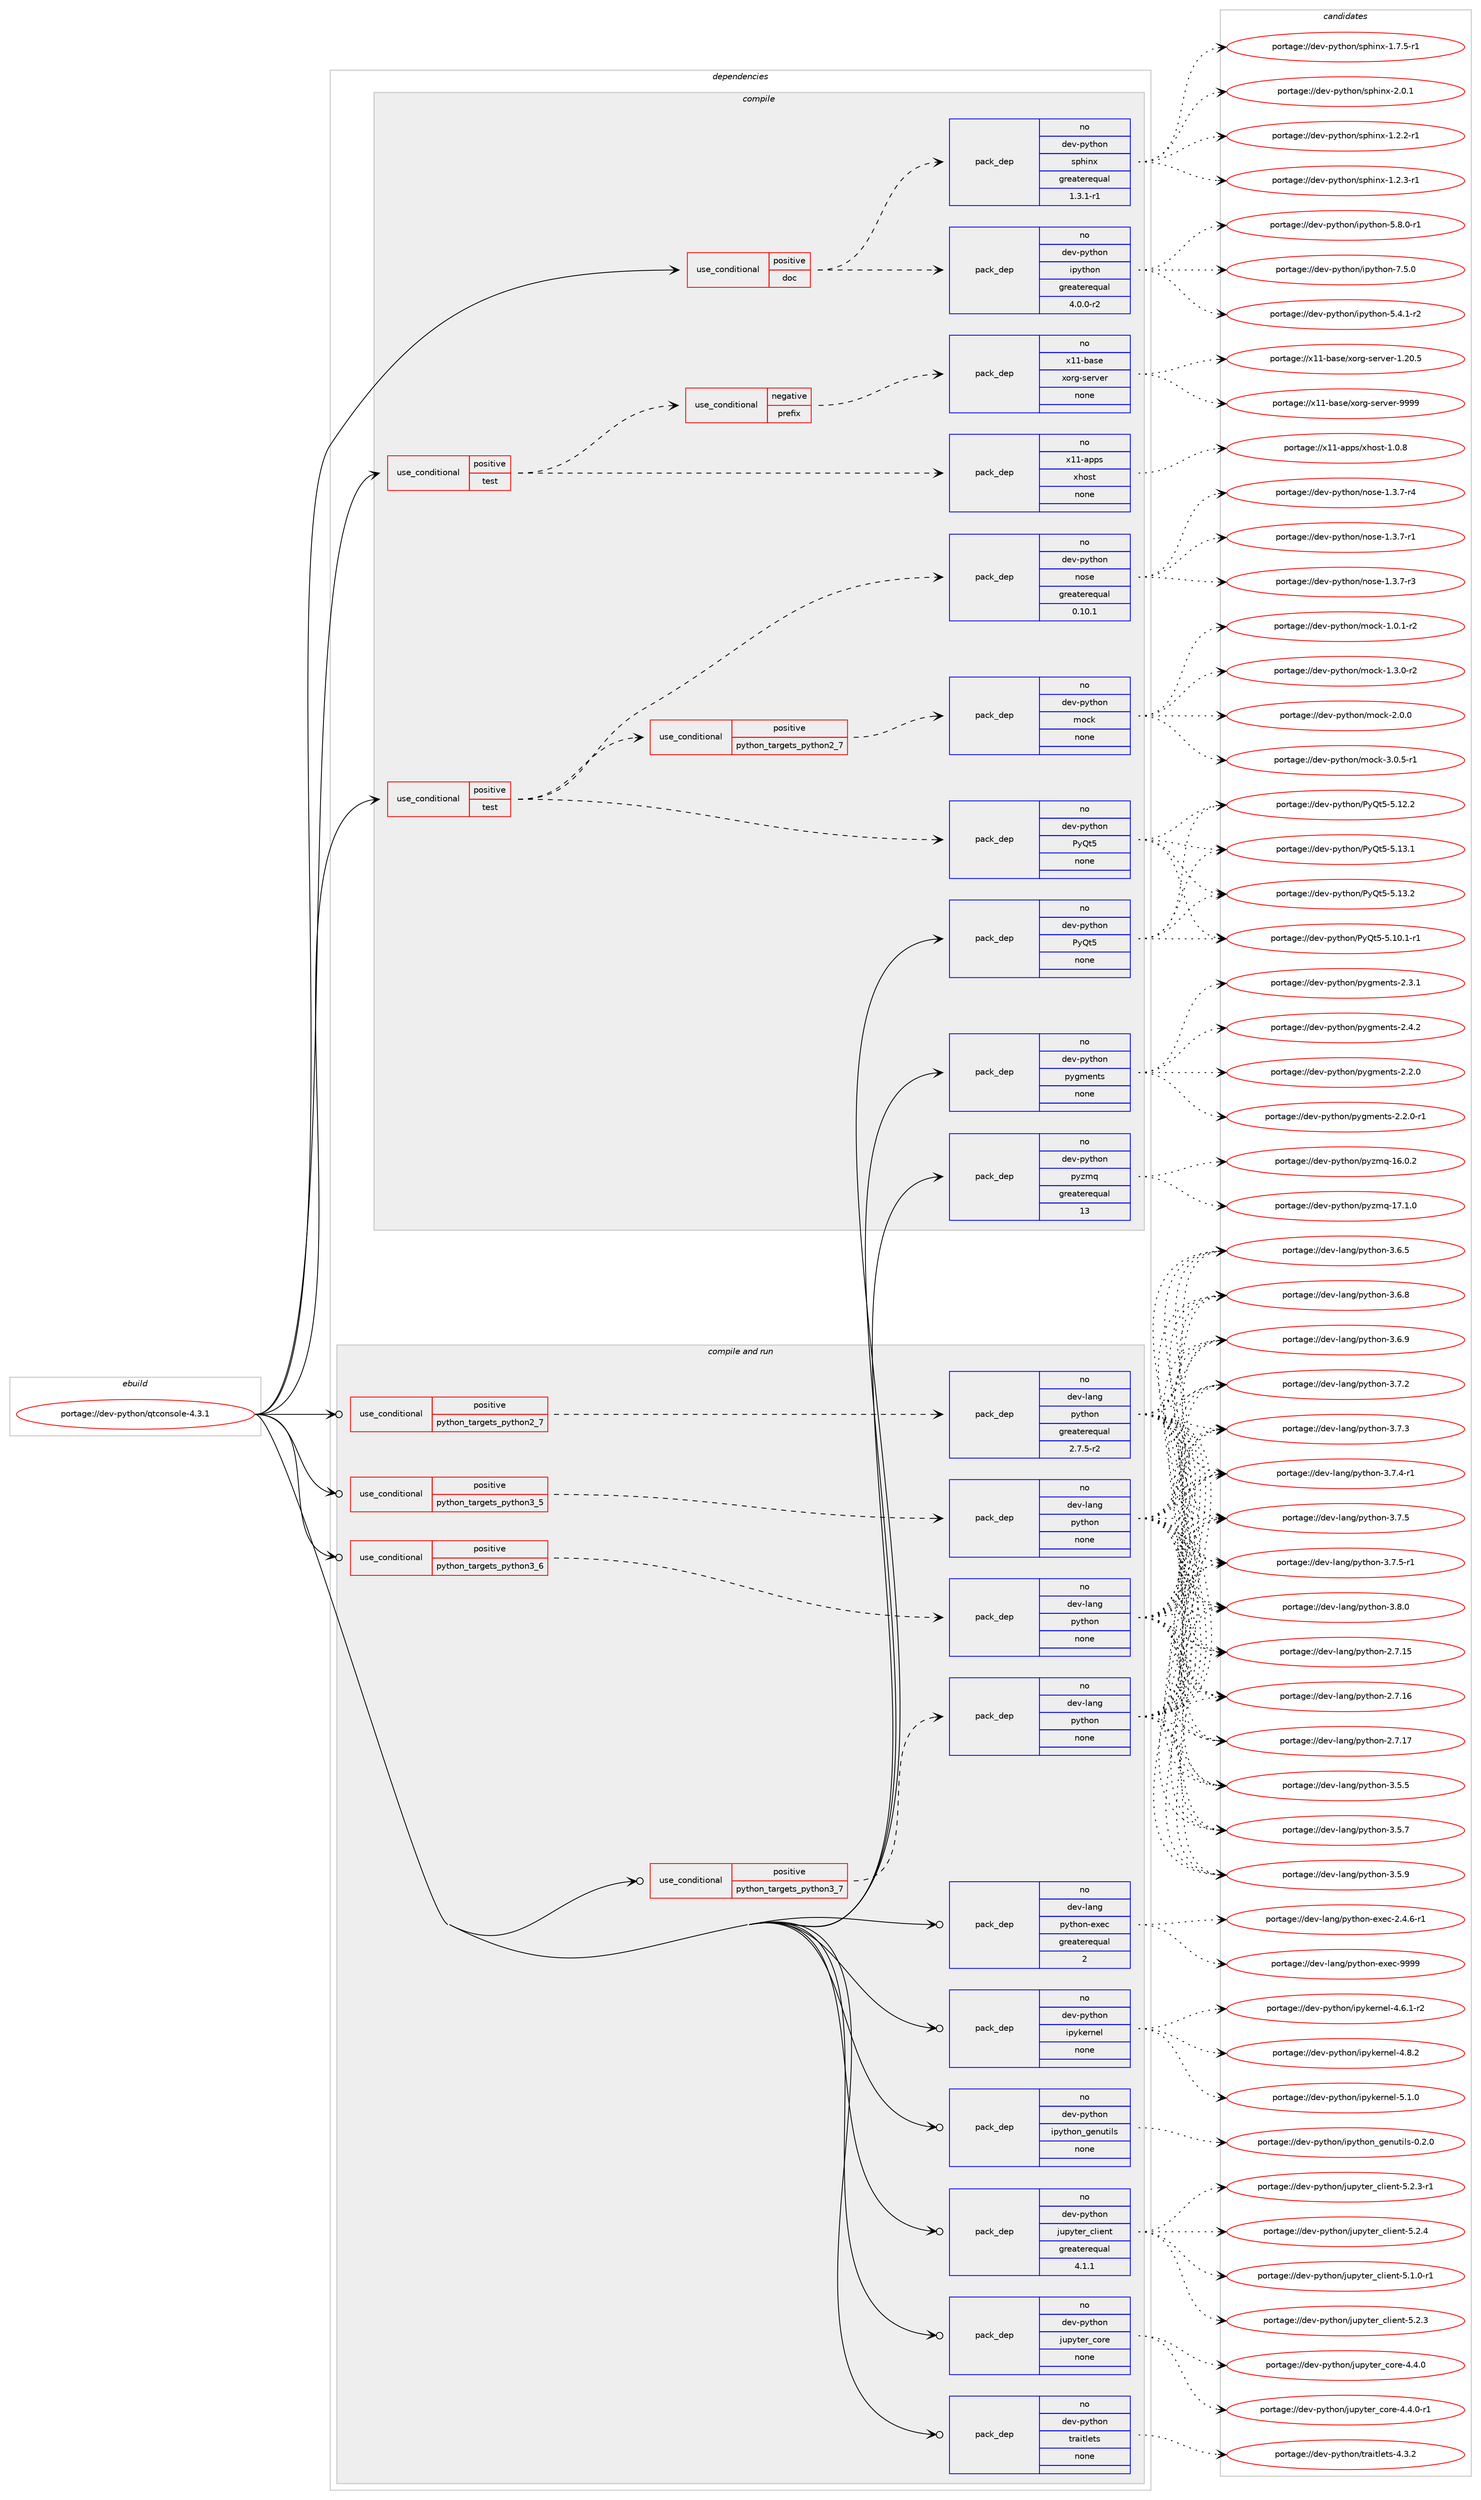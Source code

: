 digraph prolog {

# *************
# Graph options
# *************

newrank=true;
concentrate=true;
compound=true;
graph [rankdir=LR,fontname=Helvetica,fontsize=10,ranksep=1.5];#, ranksep=2.5, nodesep=0.2];
edge  [arrowhead=vee];
node  [fontname=Helvetica,fontsize=10];

# **********
# The ebuild
# **********

subgraph cluster_leftcol {
color=gray;
rank=same;
label=<<i>ebuild</i>>;
id [label="portage://dev-python/qtconsole-4.3.1", color=red, width=4, href="../dev-python/qtconsole-4.3.1.svg"];
}

# ****************
# The dependencies
# ****************

subgraph cluster_midcol {
color=gray;
label=<<i>dependencies</i>>;
subgraph cluster_compile {
fillcolor="#eeeeee";
style=filled;
label=<<i>compile</i>>;
subgraph cond37651 {
dependency169323 [label=<<TABLE BORDER="0" CELLBORDER="1" CELLSPACING="0" CELLPADDING="4"><TR><TD ROWSPAN="3" CELLPADDING="10">use_conditional</TD></TR><TR><TD>positive</TD></TR><TR><TD>doc</TD></TR></TABLE>>, shape=none, color=red];
subgraph pack128272 {
dependency169324 [label=<<TABLE BORDER="0" CELLBORDER="1" CELLSPACING="0" CELLPADDING="4" WIDTH="220"><TR><TD ROWSPAN="6" CELLPADDING="30">pack_dep</TD></TR><TR><TD WIDTH="110">no</TD></TR><TR><TD>dev-python</TD></TR><TR><TD>ipython</TD></TR><TR><TD>greaterequal</TD></TR><TR><TD>4.0.0-r2</TD></TR></TABLE>>, shape=none, color=blue];
}
dependency169323:e -> dependency169324:w [weight=20,style="dashed",arrowhead="vee"];
subgraph pack128273 {
dependency169325 [label=<<TABLE BORDER="0" CELLBORDER="1" CELLSPACING="0" CELLPADDING="4" WIDTH="220"><TR><TD ROWSPAN="6" CELLPADDING="30">pack_dep</TD></TR><TR><TD WIDTH="110">no</TD></TR><TR><TD>dev-python</TD></TR><TR><TD>sphinx</TD></TR><TR><TD>greaterequal</TD></TR><TR><TD>1.3.1-r1</TD></TR></TABLE>>, shape=none, color=blue];
}
dependency169323:e -> dependency169325:w [weight=20,style="dashed",arrowhead="vee"];
}
id:e -> dependency169323:w [weight=20,style="solid",arrowhead="vee"];
subgraph cond37652 {
dependency169326 [label=<<TABLE BORDER="0" CELLBORDER="1" CELLSPACING="0" CELLPADDING="4"><TR><TD ROWSPAN="3" CELLPADDING="10">use_conditional</TD></TR><TR><TD>positive</TD></TR><TR><TD>test</TD></TR></TABLE>>, shape=none, color=red];
subgraph cond37653 {
dependency169327 [label=<<TABLE BORDER="0" CELLBORDER="1" CELLSPACING="0" CELLPADDING="4"><TR><TD ROWSPAN="3" CELLPADDING="10">use_conditional</TD></TR><TR><TD>negative</TD></TR><TR><TD>prefix</TD></TR></TABLE>>, shape=none, color=red];
subgraph pack128274 {
dependency169328 [label=<<TABLE BORDER="0" CELLBORDER="1" CELLSPACING="0" CELLPADDING="4" WIDTH="220"><TR><TD ROWSPAN="6" CELLPADDING="30">pack_dep</TD></TR><TR><TD WIDTH="110">no</TD></TR><TR><TD>x11-base</TD></TR><TR><TD>xorg-server</TD></TR><TR><TD>none</TD></TR><TR><TD></TD></TR></TABLE>>, shape=none, color=blue];
}
dependency169327:e -> dependency169328:w [weight=20,style="dashed",arrowhead="vee"];
}
dependency169326:e -> dependency169327:w [weight=20,style="dashed",arrowhead="vee"];
subgraph pack128275 {
dependency169329 [label=<<TABLE BORDER="0" CELLBORDER="1" CELLSPACING="0" CELLPADDING="4" WIDTH="220"><TR><TD ROWSPAN="6" CELLPADDING="30">pack_dep</TD></TR><TR><TD WIDTH="110">no</TD></TR><TR><TD>x11-apps</TD></TR><TR><TD>xhost</TD></TR><TR><TD>none</TD></TR><TR><TD></TD></TR></TABLE>>, shape=none, color=blue];
}
dependency169326:e -> dependency169329:w [weight=20,style="dashed",arrowhead="vee"];
}
id:e -> dependency169326:w [weight=20,style="solid",arrowhead="vee"];
subgraph cond37654 {
dependency169330 [label=<<TABLE BORDER="0" CELLBORDER="1" CELLSPACING="0" CELLPADDING="4"><TR><TD ROWSPAN="3" CELLPADDING="10">use_conditional</TD></TR><TR><TD>positive</TD></TR><TR><TD>test</TD></TR></TABLE>>, shape=none, color=red];
subgraph cond37655 {
dependency169331 [label=<<TABLE BORDER="0" CELLBORDER="1" CELLSPACING="0" CELLPADDING="4"><TR><TD ROWSPAN="3" CELLPADDING="10">use_conditional</TD></TR><TR><TD>positive</TD></TR><TR><TD>python_targets_python2_7</TD></TR></TABLE>>, shape=none, color=red];
subgraph pack128276 {
dependency169332 [label=<<TABLE BORDER="0" CELLBORDER="1" CELLSPACING="0" CELLPADDING="4" WIDTH="220"><TR><TD ROWSPAN="6" CELLPADDING="30">pack_dep</TD></TR><TR><TD WIDTH="110">no</TD></TR><TR><TD>dev-python</TD></TR><TR><TD>mock</TD></TR><TR><TD>none</TD></TR><TR><TD></TD></TR></TABLE>>, shape=none, color=blue];
}
dependency169331:e -> dependency169332:w [weight=20,style="dashed",arrowhead="vee"];
}
dependency169330:e -> dependency169331:w [weight=20,style="dashed",arrowhead="vee"];
subgraph pack128277 {
dependency169333 [label=<<TABLE BORDER="0" CELLBORDER="1" CELLSPACING="0" CELLPADDING="4" WIDTH="220"><TR><TD ROWSPAN="6" CELLPADDING="30">pack_dep</TD></TR><TR><TD WIDTH="110">no</TD></TR><TR><TD>dev-python</TD></TR><TR><TD>nose</TD></TR><TR><TD>greaterequal</TD></TR><TR><TD>0.10.1</TD></TR></TABLE>>, shape=none, color=blue];
}
dependency169330:e -> dependency169333:w [weight=20,style="dashed",arrowhead="vee"];
subgraph pack128278 {
dependency169334 [label=<<TABLE BORDER="0" CELLBORDER="1" CELLSPACING="0" CELLPADDING="4" WIDTH="220"><TR><TD ROWSPAN="6" CELLPADDING="30">pack_dep</TD></TR><TR><TD WIDTH="110">no</TD></TR><TR><TD>dev-python</TD></TR><TR><TD>PyQt5</TD></TR><TR><TD>none</TD></TR><TR><TD></TD></TR></TABLE>>, shape=none, color=blue];
}
dependency169330:e -> dependency169334:w [weight=20,style="dashed",arrowhead="vee"];
}
id:e -> dependency169330:w [weight=20,style="solid",arrowhead="vee"];
subgraph pack128279 {
dependency169335 [label=<<TABLE BORDER="0" CELLBORDER="1" CELLSPACING="0" CELLPADDING="4" WIDTH="220"><TR><TD ROWSPAN="6" CELLPADDING="30">pack_dep</TD></TR><TR><TD WIDTH="110">no</TD></TR><TR><TD>dev-python</TD></TR><TR><TD>PyQt5</TD></TR><TR><TD>none</TD></TR><TR><TD></TD></TR></TABLE>>, shape=none, color=blue];
}
id:e -> dependency169335:w [weight=20,style="solid",arrowhead="vee"];
subgraph pack128280 {
dependency169336 [label=<<TABLE BORDER="0" CELLBORDER="1" CELLSPACING="0" CELLPADDING="4" WIDTH="220"><TR><TD ROWSPAN="6" CELLPADDING="30">pack_dep</TD></TR><TR><TD WIDTH="110">no</TD></TR><TR><TD>dev-python</TD></TR><TR><TD>pygments</TD></TR><TR><TD>none</TD></TR><TR><TD></TD></TR></TABLE>>, shape=none, color=blue];
}
id:e -> dependency169336:w [weight=20,style="solid",arrowhead="vee"];
subgraph pack128281 {
dependency169337 [label=<<TABLE BORDER="0" CELLBORDER="1" CELLSPACING="0" CELLPADDING="4" WIDTH="220"><TR><TD ROWSPAN="6" CELLPADDING="30">pack_dep</TD></TR><TR><TD WIDTH="110">no</TD></TR><TR><TD>dev-python</TD></TR><TR><TD>pyzmq</TD></TR><TR><TD>greaterequal</TD></TR><TR><TD>13</TD></TR></TABLE>>, shape=none, color=blue];
}
id:e -> dependency169337:w [weight=20,style="solid",arrowhead="vee"];
}
subgraph cluster_compileandrun {
fillcolor="#eeeeee";
style=filled;
label=<<i>compile and run</i>>;
subgraph cond37656 {
dependency169338 [label=<<TABLE BORDER="0" CELLBORDER="1" CELLSPACING="0" CELLPADDING="4"><TR><TD ROWSPAN="3" CELLPADDING="10">use_conditional</TD></TR><TR><TD>positive</TD></TR><TR><TD>python_targets_python2_7</TD></TR></TABLE>>, shape=none, color=red];
subgraph pack128282 {
dependency169339 [label=<<TABLE BORDER="0" CELLBORDER="1" CELLSPACING="0" CELLPADDING="4" WIDTH="220"><TR><TD ROWSPAN="6" CELLPADDING="30">pack_dep</TD></TR><TR><TD WIDTH="110">no</TD></TR><TR><TD>dev-lang</TD></TR><TR><TD>python</TD></TR><TR><TD>greaterequal</TD></TR><TR><TD>2.7.5-r2</TD></TR></TABLE>>, shape=none, color=blue];
}
dependency169338:e -> dependency169339:w [weight=20,style="dashed",arrowhead="vee"];
}
id:e -> dependency169338:w [weight=20,style="solid",arrowhead="odotvee"];
subgraph cond37657 {
dependency169340 [label=<<TABLE BORDER="0" CELLBORDER="1" CELLSPACING="0" CELLPADDING="4"><TR><TD ROWSPAN="3" CELLPADDING="10">use_conditional</TD></TR><TR><TD>positive</TD></TR><TR><TD>python_targets_python3_5</TD></TR></TABLE>>, shape=none, color=red];
subgraph pack128283 {
dependency169341 [label=<<TABLE BORDER="0" CELLBORDER="1" CELLSPACING="0" CELLPADDING="4" WIDTH="220"><TR><TD ROWSPAN="6" CELLPADDING="30">pack_dep</TD></TR><TR><TD WIDTH="110">no</TD></TR><TR><TD>dev-lang</TD></TR><TR><TD>python</TD></TR><TR><TD>none</TD></TR><TR><TD></TD></TR></TABLE>>, shape=none, color=blue];
}
dependency169340:e -> dependency169341:w [weight=20,style="dashed",arrowhead="vee"];
}
id:e -> dependency169340:w [weight=20,style="solid",arrowhead="odotvee"];
subgraph cond37658 {
dependency169342 [label=<<TABLE BORDER="0" CELLBORDER="1" CELLSPACING="0" CELLPADDING="4"><TR><TD ROWSPAN="3" CELLPADDING="10">use_conditional</TD></TR><TR><TD>positive</TD></TR><TR><TD>python_targets_python3_6</TD></TR></TABLE>>, shape=none, color=red];
subgraph pack128284 {
dependency169343 [label=<<TABLE BORDER="0" CELLBORDER="1" CELLSPACING="0" CELLPADDING="4" WIDTH="220"><TR><TD ROWSPAN="6" CELLPADDING="30">pack_dep</TD></TR><TR><TD WIDTH="110">no</TD></TR><TR><TD>dev-lang</TD></TR><TR><TD>python</TD></TR><TR><TD>none</TD></TR><TR><TD></TD></TR></TABLE>>, shape=none, color=blue];
}
dependency169342:e -> dependency169343:w [weight=20,style="dashed",arrowhead="vee"];
}
id:e -> dependency169342:w [weight=20,style="solid",arrowhead="odotvee"];
subgraph cond37659 {
dependency169344 [label=<<TABLE BORDER="0" CELLBORDER="1" CELLSPACING="0" CELLPADDING="4"><TR><TD ROWSPAN="3" CELLPADDING="10">use_conditional</TD></TR><TR><TD>positive</TD></TR><TR><TD>python_targets_python3_7</TD></TR></TABLE>>, shape=none, color=red];
subgraph pack128285 {
dependency169345 [label=<<TABLE BORDER="0" CELLBORDER="1" CELLSPACING="0" CELLPADDING="4" WIDTH="220"><TR><TD ROWSPAN="6" CELLPADDING="30">pack_dep</TD></TR><TR><TD WIDTH="110">no</TD></TR><TR><TD>dev-lang</TD></TR><TR><TD>python</TD></TR><TR><TD>none</TD></TR><TR><TD></TD></TR></TABLE>>, shape=none, color=blue];
}
dependency169344:e -> dependency169345:w [weight=20,style="dashed",arrowhead="vee"];
}
id:e -> dependency169344:w [weight=20,style="solid",arrowhead="odotvee"];
subgraph pack128286 {
dependency169346 [label=<<TABLE BORDER="0" CELLBORDER="1" CELLSPACING="0" CELLPADDING="4" WIDTH="220"><TR><TD ROWSPAN="6" CELLPADDING="30">pack_dep</TD></TR><TR><TD WIDTH="110">no</TD></TR><TR><TD>dev-lang</TD></TR><TR><TD>python-exec</TD></TR><TR><TD>greaterequal</TD></TR><TR><TD>2</TD></TR></TABLE>>, shape=none, color=blue];
}
id:e -> dependency169346:w [weight=20,style="solid",arrowhead="odotvee"];
subgraph pack128287 {
dependency169347 [label=<<TABLE BORDER="0" CELLBORDER="1" CELLSPACING="0" CELLPADDING="4" WIDTH="220"><TR><TD ROWSPAN="6" CELLPADDING="30">pack_dep</TD></TR><TR><TD WIDTH="110">no</TD></TR><TR><TD>dev-python</TD></TR><TR><TD>ipykernel</TD></TR><TR><TD>none</TD></TR><TR><TD></TD></TR></TABLE>>, shape=none, color=blue];
}
id:e -> dependency169347:w [weight=20,style="solid",arrowhead="odotvee"];
subgraph pack128288 {
dependency169348 [label=<<TABLE BORDER="0" CELLBORDER="1" CELLSPACING="0" CELLPADDING="4" WIDTH="220"><TR><TD ROWSPAN="6" CELLPADDING="30">pack_dep</TD></TR><TR><TD WIDTH="110">no</TD></TR><TR><TD>dev-python</TD></TR><TR><TD>ipython_genutils</TD></TR><TR><TD>none</TD></TR><TR><TD></TD></TR></TABLE>>, shape=none, color=blue];
}
id:e -> dependency169348:w [weight=20,style="solid",arrowhead="odotvee"];
subgraph pack128289 {
dependency169349 [label=<<TABLE BORDER="0" CELLBORDER="1" CELLSPACING="0" CELLPADDING="4" WIDTH="220"><TR><TD ROWSPAN="6" CELLPADDING="30">pack_dep</TD></TR><TR><TD WIDTH="110">no</TD></TR><TR><TD>dev-python</TD></TR><TR><TD>jupyter_client</TD></TR><TR><TD>greaterequal</TD></TR><TR><TD>4.1.1</TD></TR></TABLE>>, shape=none, color=blue];
}
id:e -> dependency169349:w [weight=20,style="solid",arrowhead="odotvee"];
subgraph pack128290 {
dependency169350 [label=<<TABLE BORDER="0" CELLBORDER="1" CELLSPACING="0" CELLPADDING="4" WIDTH="220"><TR><TD ROWSPAN="6" CELLPADDING="30">pack_dep</TD></TR><TR><TD WIDTH="110">no</TD></TR><TR><TD>dev-python</TD></TR><TR><TD>jupyter_core</TD></TR><TR><TD>none</TD></TR><TR><TD></TD></TR></TABLE>>, shape=none, color=blue];
}
id:e -> dependency169350:w [weight=20,style="solid",arrowhead="odotvee"];
subgraph pack128291 {
dependency169351 [label=<<TABLE BORDER="0" CELLBORDER="1" CELLSPACING="0" CELLPADDING="4" WIDTH="220"><TR><TD ROWSPAN="6" CELLPADDING="30">pack_dep</TD></TR><TR><TD WIDTH="110">no</TD></TR><TR><TD>dev-python</TD></TR><TR><TD>traitlets</TD></TR><TR><TD>none</TD></TR><TR><TD></TD></TR></TABLE>>, shape=none, color=blue];
}
id:e -> dependency169351:w [weight=20,style="solid",arrowhead="odotvee"];
}
subgraph cluster_run {
fillcolor="#eeeeee";
style=filled;
label=<<i>run</i>>;
}
}

# **************
# The candidates
# **************

subgraph cluster_choices {
rank=same;
color=gray;
label=<<i>candidates</i>>;

subgraph choice128272 {
color=black;
nodesep=1;
choiceportage10010111845112121116104111110471051121211161041111104553465246494511450 [label="portage://dev-python/ipython-5.4.1-r2", color=red, width=4,href="../dev-python/ipython-5.4.1-r2.svg"];
choiceportage10010111845112121116104111110471051121211161041111104553465646484511449 [label="portage://dev-python/ipython-5.8.0-r1", color=red, width=4,href="../dev-python/ipython-5.8.0-r1.svg"];
choiceportage1001011184511212111610411111047105112121116104111110455546534648 [label="portage://dev-python/ipython-7.5.0", color=red, width=4,href="../dev-python/ipython-7.5.0.svg"];
dependency169324:e -> choiceportage10010111845112121116104111110471051121211161041111104553465246494511450:w [style=dotted,weight="100"];
dependency169324:e -> choiceportage10010111845112121116104111110471051121211161041111104553465646484511449:w [style=dotted,weight="100"];
dependency169324:e -> choiceportage1001011184511212111610411111047105112121116104111110455546534648:w [style=dotted,weight="100"];
}
subgraph choice128273 {
color=black;
nodesep=1;
choiceportage10010111845112121116104111110471151121041051101204549465046504511449 [label="portage://dev-python/sphinx-1.2.2-r1", color=red, width=4,href="../dev-python/sphinx-1.2.2-r1.svg"];
choiceportage10010111845112121116104111110471151121041051101204549465046514511449 [label="portage://dev-python/sphinx-1.2.3-r1", color=red, width=4,href="../dev-python/sphinx-1.2.3-r1.svg"];
choiceportage10010111845112121116104111110471151121041051101204549465546534511449 [label="portage://dev-python/sphinx-1.7.5-r1", color=red, width=4,href="../dev-python/sphinx-1.7.5-r1.svg"];
choiceportage1001011184511212111610411111047115112104105110120455046484649 [label="portage://dev-python/sphinx-2.0.1", color=red, width=4,href="../dev-python/sphinx-2.0.1.svg"];
dependency169325:e -> choiceportage10010111845112121116104111110471151121041051101204549465046504511449:w [style=dotted,weight="100"];
dependency169325:e -> choiceportage10010111845112121116104111110471151121041051101204549465046514511449:w [style=dotted,weight="100"];
dependency169325:e -> choiceportage10010111845112121116104111110471151121041051101204549465546534511449:w [style=dotted,weight="100"];
dependency169325:e -> choiceportage1001011184511212111610411111047115112104105110120455046484649:w [style=dotted,weight="100"];
}
subgraph choice128274 {
color=black;
nodesep=1;
choiceportage1204949459897115101471201111141034511510111411810111445494650484653 [label="portage://x11-base/xorg-server-1.20.5", color=red, width=4,href="../x11-base/xorg-server-1.20.5.svg"];
choiceportage120494945989711510147120111114103451151011141181011144557575757 [label="portage://x11-base/xorg-server-9999", color=red, width=4,href="../x11-base/xorg-server-9999.svg"];
dependency169328:e -> choiceportage1204949459897115101471201111141034511510111411810111445494650484653:w [style=dotted,weight="100"];
dependency169328:e -> choiceportage120494945989711510147120111114103451151011141181011144557575757:w [style=dotted,weight="100"];
}
subgraph choice128275 {
color=black;
nodesep=1;
choiceportage1204949459711211211547120104111115116454946484656 [label="portage://x11-apps/xhost-1.0.8", color=red, width=4,href="../x11-apps/xhost-1.0.8.svg"];
dependency169329:e -> choiceportage1204949459711211211547120104111115116454946484656:w [style=dotted,weight="100"];
}
subgraph choice128276 {
color=black;
nodesep=1;
choiceportage1001011184511212111610411111047109111991074549464846494511450 [label="portage://dev-python/mock-1.0.1-r2", color=red, width=4,href="../dev-python/mock-1.0.1-r2.svg"];
choiceportage1001011184511212111610411111047109111991074549465146484511450 [label="portage://dev-python/mock-1.3.0-r2", color=red, width=4,href="../dev-python/mock-1.3.0-r2.svg"];
choiceportage100101118451121211161041111104710911199107455046484648 [label="portage://dev-python/mock-2.0.0", color=red, width=4,href="../dev-python/mock-2.0.0.svg"];
choiceportage1001011184511212111610411111047109111991074551464846534511449 [label="portage://dev-python/mock-3.0.5-r1", color=red, width=4,href="../dev-python/mock-3.0.5-r1.svg"];
dependency169332:e -> choiceportage1001011184511212111610411111047109111991074549464846494511450:w [style=dotted,weight="100"];
dependency169332:e -> choiceportage1001011184511212111610411111047109111991074549465146484511450:w [style=dotted,weight="100"];
dependency169332:e -> choiceportage100101118451121211161041111104710911199107455046484648:w [style=dotted,weight="100"];
dependency169332:e -> choiceportage1001011184511212111610411111047109111991074551464846534511449:w [style=dotted,weight="100"];
}
subgraph choice128277 {
color=black;
nodesep=1;
choiceportage10010111845112121116104111110471101111151014549465146554511449 [label="portage://dev-python/nose-1.3.7-r1", color=red, width=4,href="../dev-python/nose-1.3.7-r1.svg"];
choiceportage10010111845112121116104111110471101111151014549465146554511451 [label="portage://dev-python/nose-1.3.7-r3", color=red, width=4,href="../dev-python/nose-1.3.7-r3.svg"];
choiceportage10010111845112121116104111110471101111151014549465146554511452 [label="portage://dev-python/nose-1.3.7-r4", color=red, width=4,href="../dev-python/nose-1.3.7-r4.svg"];
dependency169333:e -> choiceportage10010111845112121116104111110471101111151014549465146554511449:w [style=dotted,weight="100"];
dependency169333:e -> choiceportage10010111845112121116104111110471101111151014549465146554511451:w [style=dotted,weight="100"];
dependency169333:e -> choiceportage10010111845112121116104111110471101111151014549465146554511452:w [style=dotted,weight="100"];
}
subgraph choice128278 {
color=black;
nodesep=1;
choiceportage1001011184511212111610411111047801218111653455346494846494511449 [label="portage://dev-python/PyQt5-5.10.1-r1", color=red, width=4,href="../dev-python/PyQt5-5.10.1-r1.svg"];
choiceportage100101118451121211161041111104780121811165345534649504650 [label="portage://dev-python/PyQt5-5.12.2", color=red, width=4,href="../dev-python/PyQt5-5.12.2.svg"];
choiceportage100101118451121211161041111104780121811165345534649514649 [label="portage://dev-python/PyQt5-5.13.1", color=red, width=4,href="../dev-python/PyQt5-5.13.1.svg"];
choiceportage100101118451121211161041111104780121811165345534649514650 [label="portage://dev-python/PyQt5-5.13.2", color=red, width=4,href="../dev-python/PyQt5-5.13.2.svg"];
dependency169334:e -> choiceportage1001011184511212111610411111047801218111653455346494846494511449:w [style=dotted,weight="100"];
dependency169334:e -> choiceportage100101118451121211161041111104780121811165345534649504650:w [style=dotted,weight="100"];
dependency169334:e -> choiceportage100101118451121211161041111104780121811165345534649514649:w [style=dotted,weight="100"];
dependency169334:e -> choiceportage100101118451121211161041111104780121811165345534649514650:w [style=dotted,weight="100"];
}
subgraph choice128279 {
color=black;
nodesep=1;
choiceportage1001011184511212111610411111047801218111653455346494846494511449 [label="portage://dev-python/PyQt5-5.10.1-r1", color=red, width=4,href="../dev-python/PyQt5-5.10.1-r1.svg"];
choiceportage100101118451121211161041111104780121811165345534649504650 [label="portage://dev-python/PyQt5-5.12.2", color=red, width=4,href="../dev-python/PyQt5-5.12.2.svg"];
choiceportage100101118451121211161041111104780121811165345534649514649 [label="portage://dev-python/PyQt5-5.13.1", color=red, width=4,href="../dev-python/PyQt5-5.13.1.svg"];
choiceportage100101118451121211161041111104780121811165345534649514650 [label="portage://dev-python/PyQt5-5.13.2", color=red, width=4,href="../dev-python/PyQt5-5.13.2.svg"];
dependency169335:e -> choiceportage1001011184511212111610411111047801218111653455346494846494511449:w [style=dotted,weight="100"];
dependency169335:e -> choiceportage100101118451121211161041111104780121811165345534649504650:w [style=dotted,weight="100"];
dependency169335:e -> choiceportage100101118451121211161041111104780121811165345534649514649:w [style=dotted,weight="100"];
dependency169335:e -> choiceportage100101118451121211161041111104780121811165345534649514650:w [style=dotted,weight="100"];
}
subgraph choice128280 {
color=black;
nodesep=1;
choiceportage1001011184511212111610411111047112121103109101110116115455046504648 [label="portage://dev-python/pygments-2.2.0", color=red, width=4,href="../dev-python/pygments-2.2.0.svg"];
choiceportage10010111845112121116104111110471121211031091011101161154550465046484511449 [label="portage://dev-python/pygments-2.2.0-r1", color=red, width=4,href="../dev-python/pygments-2.2.0-r1.svg"];
choiceportage1001011184511212111610411111047112121103109101110116115455046514649 [label="portage://dev-python/pygments-2.3.1", color=red, width=4,href="../dev-python/pygments-2.3.1.svg"];
choiceportage1001011184511212111610411111047112121103109101110116115455046524650 [label="portage://dev-python/pygments-2.4.2", color=red, width=4,href="../dev-python/pygments-2.4.2.svg"];
dependency169336:e -> choiceportage1001011184511212111610411111047112121103109101110116115455046504648:w [style=dotted,weight="100"];
dependency169336:e -> choiceportage10010111845112121116104111110471121211031091011101161154550465046484511449:w [style=dotted,weight="100"];
dependency169336:e -> choiceportage1001011184511212111610411111047112121103109101110116115455046514649:w [style=dotted,weight="100"];
dependency169336:e -> choiceportage1001011184511212111610411111047112121103109101110116115455046524650:w [style=dotted,weight="100"];
}
subgraph choice128281 {
color=black;
nodesep=1;
choiceportage100101118451121211161041111104711212112210911345495446484650 [label="portage://dev-python/pyzmq-16.0.2", color=red, width=4,href="../dev-python/pyzmq-16.0.2.svg"];
choiceportage100101118451121211161041111104711212112210911345495546494648 [label="portage://dev-python/pyzmq-17.1.0", color=red, width=4,href="../dev-python/pyzmq-17.1.0.svg"];
dependency169337:e -> choiceportage100101118451121211161041111104711212112210911345495446484650:w [style=dotted,weight="100"];
dependency169337:e -> choiceportage100101118451121211161041111104711212112210911345495546494648:w [style=dotted,weight="100"];
}
subgraph choice128282 {
color=black;
nodesep=1;
choiceportage10010111845108971101034711212111610411111045504655464953 [label="portage://dev-lang/python-2.7.15", color=red, width=4,href="../dev-lang/python-2.7.15.svg"];
choiceportage10010111845108971101034711212111610411111045504655464954 [label="portage://dev-lang/python-2.7.16", color=red, width=4,href="../dev-lang/python-2.7.16.svg"];
choiceportage10010111845108971101034711212111610411111045504655464955 [label="portage://dev-lang/python-2.7.17", color=red, width=4,href="../dev-lang/python-2.7.17.svg"];
choiceportage100101118451089711010347112121116104111110455146534653 [label="portage://dev-lang/python-3.5.5", color=red, width=4,href="../dev-lang/python-3.5.5.svg"];
choiceportage100101118451089711010347112121116104111110455146534655 [label="portage://dev-lang/python-3.5.7", color=red, width=4,href="../dev-lang/python-3.5.7.svg"];
choiceportage100101118451089711010347112121116104111110455146534657 [label="portage://dev-lang/python-3.5.9", color=red, width=4,href="../dev-lang/python-3.5.9.svg"];
choiceportage100101118451089711010347112121116104111110455146544653 [label="portage://dev-lang/python-3.6.5", color=red, width=4,href="../dev-lang/python-3.6.5.svg"];
choiceportage100101118451089711010347112121116104111110455146544656 [label="portage://dev-lang/python-3.6.8", color=red, width=4,href="../dev-lang/python-3.6.8.svg"];
choiceportage100101118451089711010347112121116104111110455146544657 [label="portage://dev-lang/python-3.6.9", color=red, width=4,href="../dev-lang/python-3.6.9.svg"];
choiceportage100101118451089711010347112121116104111110455146554650 [label="portage://dev-lang/python-3.7.2", color=red, width=4,href="../dev-lang/python-3.7.2.svg"];
choiceportage100101118451089711010347112121116104111110455146554651 [label="portage://dev-lang/python-3.7.3", color=red, width=4,href="../dev-lang/python-3.7.3.svg"];
choiceportage1001011184510897110103471121211161041111104551465546524511449 [label="portage://dev-lang/python-3.7.4-r1", color=red, width=4,href="../dev-lang/python-3.7.4-r1.svg"];
choiceportage100101118451089711010347112121116104111110455146554653 [label="portage://dev-lang/python-3.7.5", color=red, width=4,href="../dev-lang/python-3.7.5.svg"];
choiceportage1001011184510897110103471121211161041111104551465546534511449 [label="portage://dev-lang/python-3.7.5-r1", color=red, width=4,href="../dev-lang/python-3.7.5-r1.svg"];
choiceportage100101118451089711010347112121116104111110455146564648 [label="portage://dev-lang/python-3.8.0", color=red, width=4,href="../dev-lang/python-3.8.0.svg"];
dependency169339:e -> choiceportage10010111845108971101034711212111610411111045504655464953:w [style=dotted,weight="100"];
dependency169339:e -> choiceportage10010111845108971101034711212111610411111045504655464954:w [style=dotted,weight="100"];
dependency169339:e -> choiceportage10010111845108971101034711212111610411111045504655464955:w [style=dotted,weight="100"];
dependency169339:e -> choiceportage100101118451089711010347112121116104111110455146534653:w [style=dotted,weight="100"];
dependency169339:e -> choiceportage100101118451089711010347112121116104111110455146534655:w [style=dotted,weight="100"];
dependency169339:e -> choiceportage100101118451089711010347112121116104111110455146534657:w [style=dotted,weight="100"];
dependency169339:e -> choiceportage100101118451089711010347112121116104111110455146544653:w [style=dotted,weight="100"];
dependency169339:e -> choiceportage100101118451089711010347112121116104111110455146544656:w [style=dotted,weight="100"];
dependency169339:e -> choiceportage100101118451089711010347112121116104111110455146544657:w [style=dotted,weight="100"];
dependency169339:e -> choiceportage100101118451089711010347112121116104111110455146554650:w [style=dotted,weight="100"];
dependency169339:e -> choiceportage100101118451089711010347112121116104111110455146554651:w [style=dotted,weight="100"];
dependency169339:e -> choiceportage1001011184510897110103471121211161041111104551465546524511449:w [style=dotted,weight="100"];
dependency169339:e -> choiceportage100101118451089711010347112121116104111110455146554653:w [style=dotted,weight="100"];
dependency169339:e -> choiceportage1001011184510897110103471121211161041111104551465546534511449:w [style=dotted,weight="100"];
dependency169339:e -> choiceportage100101118451089711010347112121116104111110455146564648:w [style=dotted,weight="100"];
}
subgraph choice128283 {
color=black;
nodesep=1;
choiceportage10010111845108971101034711212111610411111045504655464953 [label="portage://dev-lang/python-2.7.15", color=red, width=4,href="../dev-lang/python-2.7.15.svg"];
choiceportage10010111845108971101034711212111610411111045504655464954 [label="portage://dev-lang/python-2.7.16", color=red, width=4,href="../dev-lang/python-2.7.16.svg"];
choiceportage10010111845108971101034711212111610411111045504655464955 [label="portage://dev-lang/python-2.7.17", color=red, width=4,href="../dev-lang/python-2.7.17.svg"];
choiceportage100101118451089711010347112121116104111110455146534653 [label="portage://dev-lang/python-3.5.5", color=red, width=4,href="../dev-lang/python-3.5.5.svg"];
choiceportage100101118451089711010347112121116104111110455146534655 [label="portage://dev-lang/python-3.5.7", color=red, width=4,href="../dev-lang/python-3.5.7.svg"];
choiceportage100101118451089711010347112121116104111110455146534657 [label="portage://dev-lang/python-3.5.9", color=red, width=4,href="../dev-lang/python-3.5.9.svg"];
choiceportage100101118451089711010347112121116104111110455146544653 [label="portage://dev-lang/python-3.6.5", color=red, width=4,href="../dev-lang/python-3.6.5.svg"];
choiceportage100101118451089711010347112121116104111110455146544656 [label="portage://dev-lang/python-3.6.8", color=red, width=4,href="../dev-lang/python-3.6.8.svg"];
choiceportage100101118451089711010347112121116104111110455146544657 [label="portage://dev-lang/python-3.6.9", color=red, width=4,href="../dev-lang/python-3.6.9.svg"];
choiceportage100101118451089711010347112121116104111110455146554650 [label="portage://dev-lang/python-3.7.2", color=red, width=4,href="../dev-lang/python-3.7.2.svg"];
choiceportage100101118451089711010347112121116104111110455146554651 [label="portage://dev-lang/python-3.7.3", color=red, width=4,href="../dev-lang/python-3.7.3.svg"];
choiceportage1001011184510897110103471121211161041111104551465546524511449 [label="portage://dev-lang/python-3.7.4-r1", color=red, width=4,href="../dev-lang/python-3.7.4-r1.svg"];
choiceportage100101118451089711010347112121116104111110455146554653 [label="portage://dev-lang/python-3.7.5", color=red, width=4,href="../dev-lang/python-3.7.5.svg"];
choiceportage1001011184510897110103471121211161041111104551465546534511449 [label="portage://dev-lang/python-3.7.5-r1", color=red, width=4,href="../dev-lang/python-3.7.5-r1.svg"];
choiceportage100101118451089711010347112121116104111110455146564648 [label="portage://dev-lang/python-3.8.0", color=red, width=4,href="../dev-lang/python-3.8.0.svg"];
dependency169341:e -> choiceportage10010111845108971101034711212111610411111045504655464953:w [style=dotted,weight="100"];
dependency169341:e -> choiceportage10010111845108971101034711212111610411111045504655464954:w [style=dotted,weight="100"];
dependency169341:e -> choiceportage10010111845108971101034711212111610411111045504655464955:w [style=dotted,weight="100"];
dependency169341:e -> choiceportage100101118451089711010347112121116104111110455146534653:w [style=dotted,weight="100"];
dependency169341:e -> choiceportage100101118451089711010347112121116104111110455146534655:w [style=dotted,weight="100"];
dependency169341:e -> choiceportage100101118451089711010347112121116104111110455146534657:w [style=dotted,weight="100"];
dependency169341:e -> choiceportage100101118451089711010347112121116104111110455146544653:w [style=dotted,weight="100"];
dependency169341:e -> choiceportage100101118451089711010347112121116104111110455146544656:w [style=dotted,weight="100"];
dependency169341:e -> choiceportage100101118451089711010347112121116104111110455146544657:w [style=dotted,weight="100"];
dependency169341:e -> choiceportage100101118451089711010347112121116104111110455146554650:w [style=dotted,weight="100"];
dependency169341:e -> choiceportage100101118451089711010347112121116104111110455146554651:w [style=dotted,weight="100"];
dependency169341:e -> choiceportage1001011184510897110103471121211161041111104551465546524511449:w [style=dotted,weight="100"];
dependency169341:e -> choiceportage100101118451089711010347112121116104111110455146554653:w [style=dotted,weight="100"];
dependency169341:e -> choiceportage1001011184510897110103471121211161041111104551465546534511449:w [style=dotted,weight="100"];
dependency169341:e -> choiceportage100101118451089711010347112121116104111110455146564648:w [style=dotted,weight="100"];
}
subgraph choice128284 {
color=black;
nodesep=1;
choiceportage10010111845108971101034711212111610411111045504655464953 [label="portage://dev-lang/python-2.7.15", color=red, width=4,href="../dev-lang/python-2.7.15.svg"];
choiceportage10010111845108971101034711212111610411111045504655464954 [label="portage://dev-lang/python-2.7.16", color=red, width=4,href="../dev-lang/python-2.7.16.svg"];
choiceportage10010111845108971101034711212111610411111045504655464955 [label="portage://dev-lang/python-2.7.17", color=red, width=4,href="../dev-lang/python-2.7.17.svg"];
choiceportage100101118451089711010347112121116104111110455146534653 [label="portage://dev-lang/python-3.5.5", color=red, width=4,href="../dev-lang/python-3.5.5.svg"];
choiceportage100101118451089711010347112121116104111110455146534655 [label="portage://dev-lang/python-3.5.7", color=red, width=4,href="../dev-lang/python-3.5.7.svg"];
choiceportage100101118451089711010347112121116104111110455146534657 [label="portage://dev-lang/python-3.5.9", color=red, width=4,href="../dev-lang/python-3.5.9.svg"];
choiceportage100101118451089711010347112121116104111110455146544653 [label="portage://dev-lang/python-3.6.5", color=red, width=4,href="../dev-lang/python-3.6.5.svg"];
choiceportage100101118451089711010347112121116104111110455146544656 [label="portage://dev-lang/python-3.6.8", color=red, width=4,href="../dev-lang/python-3.6.8.svg"];
choiceportage100101118451089711010347112121116104111110455146544657 [label="portage://dev-lang/python-3.6.9", color=red, width=4,href="../dev-lang/python-3.6.9.svg"];
choiceportage100101118451089711010347112121116104111110455146554650 [label="portage://dev-lang/python-3.7.2", color=red, width=4,href="../dev-lang/python-3.7.2.svg"];
choiceportage100101118451089711010347112121116104111110455146554651 [label="portage://dev-lang/python-3.7.3", color=red, width=4,href="../dev-lang/python-3.7.3.svg"];
choiceportage1001011184510897110103471121211161041111104551465546524511449 [label="portage://dev-lang/python-3.7.4-r1", color=red, width=4,href="../dev-lang/python-3.7.4-r1.svg"];
choiceportage100101118451089711010347112121116104111110455146554653 [label="portage://dev-lang/python-3.7.5", color=red, width=4,href="../dev-lang/python-3.7.5.svg"];
choiceportage1001011184510897110103471121211161041111104551465546534511449 [label="portage://dev-lang/python-3.7.5-r1", color=red, width=4,href="../dev-lang/python-3.7.5-r1.svg"];
choiceportage100101118451089711010347112121116104111110455146564648 [label="portage://dev-lang/python-3.8.0", color=red, width=4,href="../dev-lang/python-3.8.0.svg"];
dependency169343:e -> choiceportage10010111845108971101034711212111610411111045504655464953:w [style=dotted,weight="100"];
dependency169343:e -> choiceportage10010111845108971101034711212111610411111045504655464954:w [style=dotted,weight="100"];
dependency169343:e -> choiceportage10010111845108971101034711212111610411111045504655464955:w [style=dotted,weight="100"];
dependency169343:e -> choiceportage100101118451089711010347112121116104111110455146534653:w [style=dotted,weight="100"];
dependency169343:e -> choiceportage100101118451089711010347112121116104111110455146534655:w [style=dotted,weight="100"];
dependency169343:e -> choiceportage100101118451089711010347112121116104111110455146534657:w [style=dotted,weight="100"];
dependency169343:e -> choiceportage100101118451089711010347112121116104111110455146544653:w [style=dotted,weight="100"];
dependency169343:e -> choiceportage100101118451089711010347112121116104111110455146544656:w [style=dotted,weight="100"];
dependency169343:e -> choiceportage100101118451089711010347112121116104111110455146544657:w [style=dotted,weight="100"];
dependency169343:e -> choiceportage100101118451089711010347112121116104111110455146554650:w [style=dotted,weight="100"];
dependency169343:e -> choiceportage100101118451089711010347112121116104111110455146554651:w [style=dotted,weight="100"];
dependency169343:e -> choiceportage1001011184510897110103471121211161041111104551465546524511449:w [style=dotted,weight="100"];
dependency169343:e -> choiceportage100101118451089711010347112121116104111110455146554653:w [style=dotted,weight="100"];
dependency169343:e -> choiceportage1001011184510897110103471121211161041111104551465546534511449:w [style=dotted,weight="100"];
dependency169343:e -> choiceportage100101118451089711010347112121116104111110455146564648:w [style=dotted,weight="100"];
}
subgraph choice128285 {
color=black;
nodesep=1;
choiceportage10010111845108971101034711212111610411111045504655464953 [label="portage://dev-lang/python-2.7.15", color=red, width=4,href="../dev-lang/python-2.7.15.svg"];
choiceportage10010111845108971101034711212111610411111045504655464954 [label="portage://dev-lang/python-2.7.16", color=red, width=4,href="../dev-lang/python-2.7.16.svg"];
choiceportage10010111845108971101034711212111610411111045504655464955 [label="portage://dev-lang/python-2.7.17", color=red, width=4,href="../dev-lang/python-2.7.17.svg"];
choiceportage100101118451089711010347112121116104111110455146534653 [label="portage://dev-lang/python-3.5.5", color=red, width=4,href="../dev-lang/python-3.5.5.svg"];
choiceportage100101118451089711010347112121116104111110455146534655 [label="portage://dev-lang/python-3.5.7", color=red, width=4,href="../dev-lang/python-3.5.7.svg"];
choiceportage100101118451089711010347112121116104111110455146534657 [label="portage://dev-lang/python-3.5.9", color=red, width=4,href="../dev-lang/python-3.5.9.svg"];
choiceportage100101118451089711010347112121116104111110455146544653 [label="portage://dev-lang/python-3.6.5", color=red, width=4,href="../dev-lang/python-3.6.5.svg"];
choiceportage100101118451089711010347112121116104111110455146544656 [label="portage://dev-lang/python-3.6.8", color=red, width=4,href="../dev-lang/python-3.6.8.svg"];
choiceportage100101118451089711010347112121116104111110455146544657 [label="portage://dev-lang/python-3.6.9", color=red, width=4,href="../dev-lang/python-3.6.9.svg"];
choiceportage100101118451089711010347112121116104111110455146554650 [label="portage://dev-lang/python-3.7.2", color=red, width=4,href="../dev-lang/python-3.7.2.svg"];
choiceportage100101118451089711010347112121116104111110455146554651 [label="portage://dev-lang/python-3.7.3", color=red, width=4,href="../dev-lang/python-3.7.3.svg"];
choiceportage1001011184510897110103471121211161041111104551465546524511449 [label="portage://dev-lang/python-3.7.4-r1", color=red, width=4,href="../dev-lang/python-3.7.4-r1.svg"];
choiceportage100101118451089711010347112121116104111110455146554653 [label="portage://dev-lang/python-3.7.5", color=red, width=4,href="../dev-lang/python-3.7.5.svg"];
choiceportage1001011184510897110103471121211161041111104551465546534511449 [label="portage://dev-lang/python-3.7.5-r1", color=red, width=4,href="../dev-lang/python-3.7.5-r1.svg"];
choiceportage100101118451089711010347112121116104111110455146564648 [label="portage://dev-lang/python-3.8.0", color=red, width=4,href="../dev-lang/python-3.8.0.svg"];
dependency169345:e -> choiceportage10010111845108971101034711212111610411111045504655464953:w [style=dotted,weight="100"];
dependency169345:e -> choiceportage10010111845108971101034711212111610411111045504655464954:w [style=dotted,weight="100"];
dependency169345:e -> choiceportage10010111845108971101034711212111610411111045504655464955:w [style=dotted,weight="100"];
dependency169345:e -> choiceportage100101118451089711010347112121116104111110455146534653:w [style=dotted,weight="100"];
dependency169345:e -> choiceportage100101118451089711010347112121116104111110455146534655:w [style=dotted,weight="100"];
dependency169345:e -> choiceportage100101118451089711010347112121116104111110455146534657:w [style=dotted,weight="100"];
dependency169345:e -> choiceportage100101118451089711010347112121116104111110455146544653:w [style=dotted,weight="100"];
dependency169345:e -> choiceportage100101118451089711010347112121116104111110455146544656:w [style=dotted,weight="100"];
dependency169345:e -> choiceportage100101118451089711010347112121116104111110455146544657:w [style=dotted,weight="100"];
dependency169345:e -> choiceportage100101118451089711010347112121116104111110455146554650:w [style=dotted,weight="100"];
dependency169345:e -> choiceportage100101118451089711010347112121116104111110455146554651:w [style=dotted,weight="100"];
dependency169345:e -> choiceportage1001011184510897110103471121211161041111104551465546524511449:w [style=dotted,weight="100"];
dependency169345:e -> choiceportage100101118451089711010347112121116104111110455146554653:w [style=dotted,weight="100"];
dependency169345:e -> choiceportage1001011184510897110103471121211161041111104551465546534511449:w [style=dotted,weight="100"];
dependency169345:e -> choiceportage100101118451089711010347112121116104111110455146564648:w [style=dotted,weight="100"];
}
subgraph choice128286 {
color=black;
nodesep=1;
choiceportage10010111845108971101034711212111610411111045101120101994550465246544511449 [label="portage://dev-lang/python-exec-2.4.6-r1", color=red, width=4,href="../dev-lang/python-exec-2.4.6-r1.svg"];
choiceportage10010111845108971101034711212111610411111045101120101994557575757 [label="portage://dev-lang/python-exec-9999", color=red, width=4,href="../dev-lang/python-exec-9999.svg"];
dependency169346:e -> choiceportage10010111845108971101034711212111610411111045101120101994550465246544511449:w [style=dotted,weight="100"];
dependency169346:e -> choiceportage10010111845108971101034711212111610411111045101120101994557575757:w [style=dotted,weight="100"];
}
subgraph choice128287 {
color=black;
nodesep=1;
choiceportage10010111845112121116104111110471051121211071011141101011084552465446494511450 [label="portage://dev-python/ipykernel-4.6.1-r2", color=red, width=4,href="../dev-python/ipykernel-4.6.1-r2.svg"];
choiceportage1001011184511212111610411111047105112121107101114110101108455246564650 [label="portage://dev-python/ipykernel-4.8.2", color=red, width=4,href="../dev-python/ipykernel-4.8.2.svg"];
choiceportage1001011184511212111610411111047105112121107101114110101108455346494648 [label="portage://dev-python/ipykernel-5.1.0", color=red, width=4,href="../dev-python/ipykernel-5.1.0.svg"];
dependency169347:e -> choiceportage10010111845112121116104111110471051121211071011141101011084552465446494511450:w [style=dotted,weight="100"];
dependency169347:e -> choiceportage1001011184511212111610411111047105112121107101114110101108455246564650:w [style=dotted,weight="100"];
dependency169347:e -> choiceportage1001011184511212111610411111047105112121107101114110101108455346494648:w [style=dotted,weight="100"];
}
subgraph choice128288 {
color=black;
nodesep=1;
choiceportage100101118451121211161041111104710511212111610411111095103101110117116105108115454846504648 [label="portage://dev-python/ipython_genutils-0.2.0", color=red, width=4,href="../dev-python/ipython_genutils-0.2.0.svg"];
dependency169348:e -> choiceportage100101118451121211161041111104710511212111610411111095103101110117116105108115454846504648:w [style=dotted,weight="100"];
}
subgraph choice128289 {
color=black;
nodesep=1;
choiceportage100101118451121211161041111104710611711212111610111495991081051011101164553464946484511449 [label="portage://dev-python/jupyter_client-5.1.0-r1", color=red, width=4,href="../dev-python/jupyter_client-5.1.0-r1.svg"];
choiceportage10010111845112121116104111110471061171121211161011149599108105101110116455346504651 [label="portage://dev-python/jupyter_client-5.2.3", color=red, width=4,href="../dev-python/jupyter_client-5.2.3.svg"];
choiceportage100101118451121211161041111104710611711212111610111495991081051011101164553465046514511449 [label="portage://dev-python/jupyter_client-5.2.3-r1", color=red, width=4,href="../dev-python/jupyter_client-5.2.3-r1.svg"];
choiceportage10010111845112121116104111110471061171121211161011149599108105101110116455346504652 [label="portage://dev-python/jupyter_client-5.2.4", color=red, width=4,href="../dev-python/jupyter_client-5.2.4.svg"];
dependency169349:e -> choiceportage100101118451121211161041111104710611711212111610111495991081051011101164553464946484511449:w [style=dotted,weight="100"];
dependency169349:e -> choiceportage10010111845112121116104111110471061171121211161011149599108105101110116455346504651:w [style=dotted,weight="100"];
dependency169349:e -> choiceportage100101118451121211161041111104710611711212111610111495991081051011101164553465046514511449:w [style=dotted,weight="100"];
dependency169349:e -> choiceportage10010111845112121116104111110471061171121211161011149599108105101110116455346504652:w [style=dotted,weight="100"];
}
subgraph choice128290 {
color=black;
nodesep=1;
choiceportage10010111845112121116104111110471061171121211161011149599111114101455246524648 [label="portage://dev-python/jupyter_core-4.4.0", color=red, width=4,href="../dev-python/jupyter_core-4.4.0.svg"];
choiceportage100101118451121211161041111104710611711212111610111495991111141014552465246484511449 [label="portage://dev-python/jupyter_core-4.4.0-r1", color=red, width=4,href="../dev-python/jupyter_core-4.4.0-r1.svg"];
dependency169350:e -> choiceportage10010111845112121116104111110471061171121211161011149599111114101455246524648:w [style=dotted,weight="100"];
dependency169350:e -> choiceportage100101118451121211161041111104710611711212111610111495991111141014552465246484511449:w [style=dotted,weight="100"];
}
subgraph choice128291 {
color=black;
nodesep=1;
choiceportage100101118451121211161041111104711611497105116108101116115455246514650 [label="portage://dev-python/traitlets-4.3.2", color=red, width=4,href="../dev-python/traitlets-4.3.2.svg"];
dependency169351:e -> choiceportage100101118451121211161041111104711611497105116108101116115455246514650:w [style=dotted,weight="100"];
}
}

}
